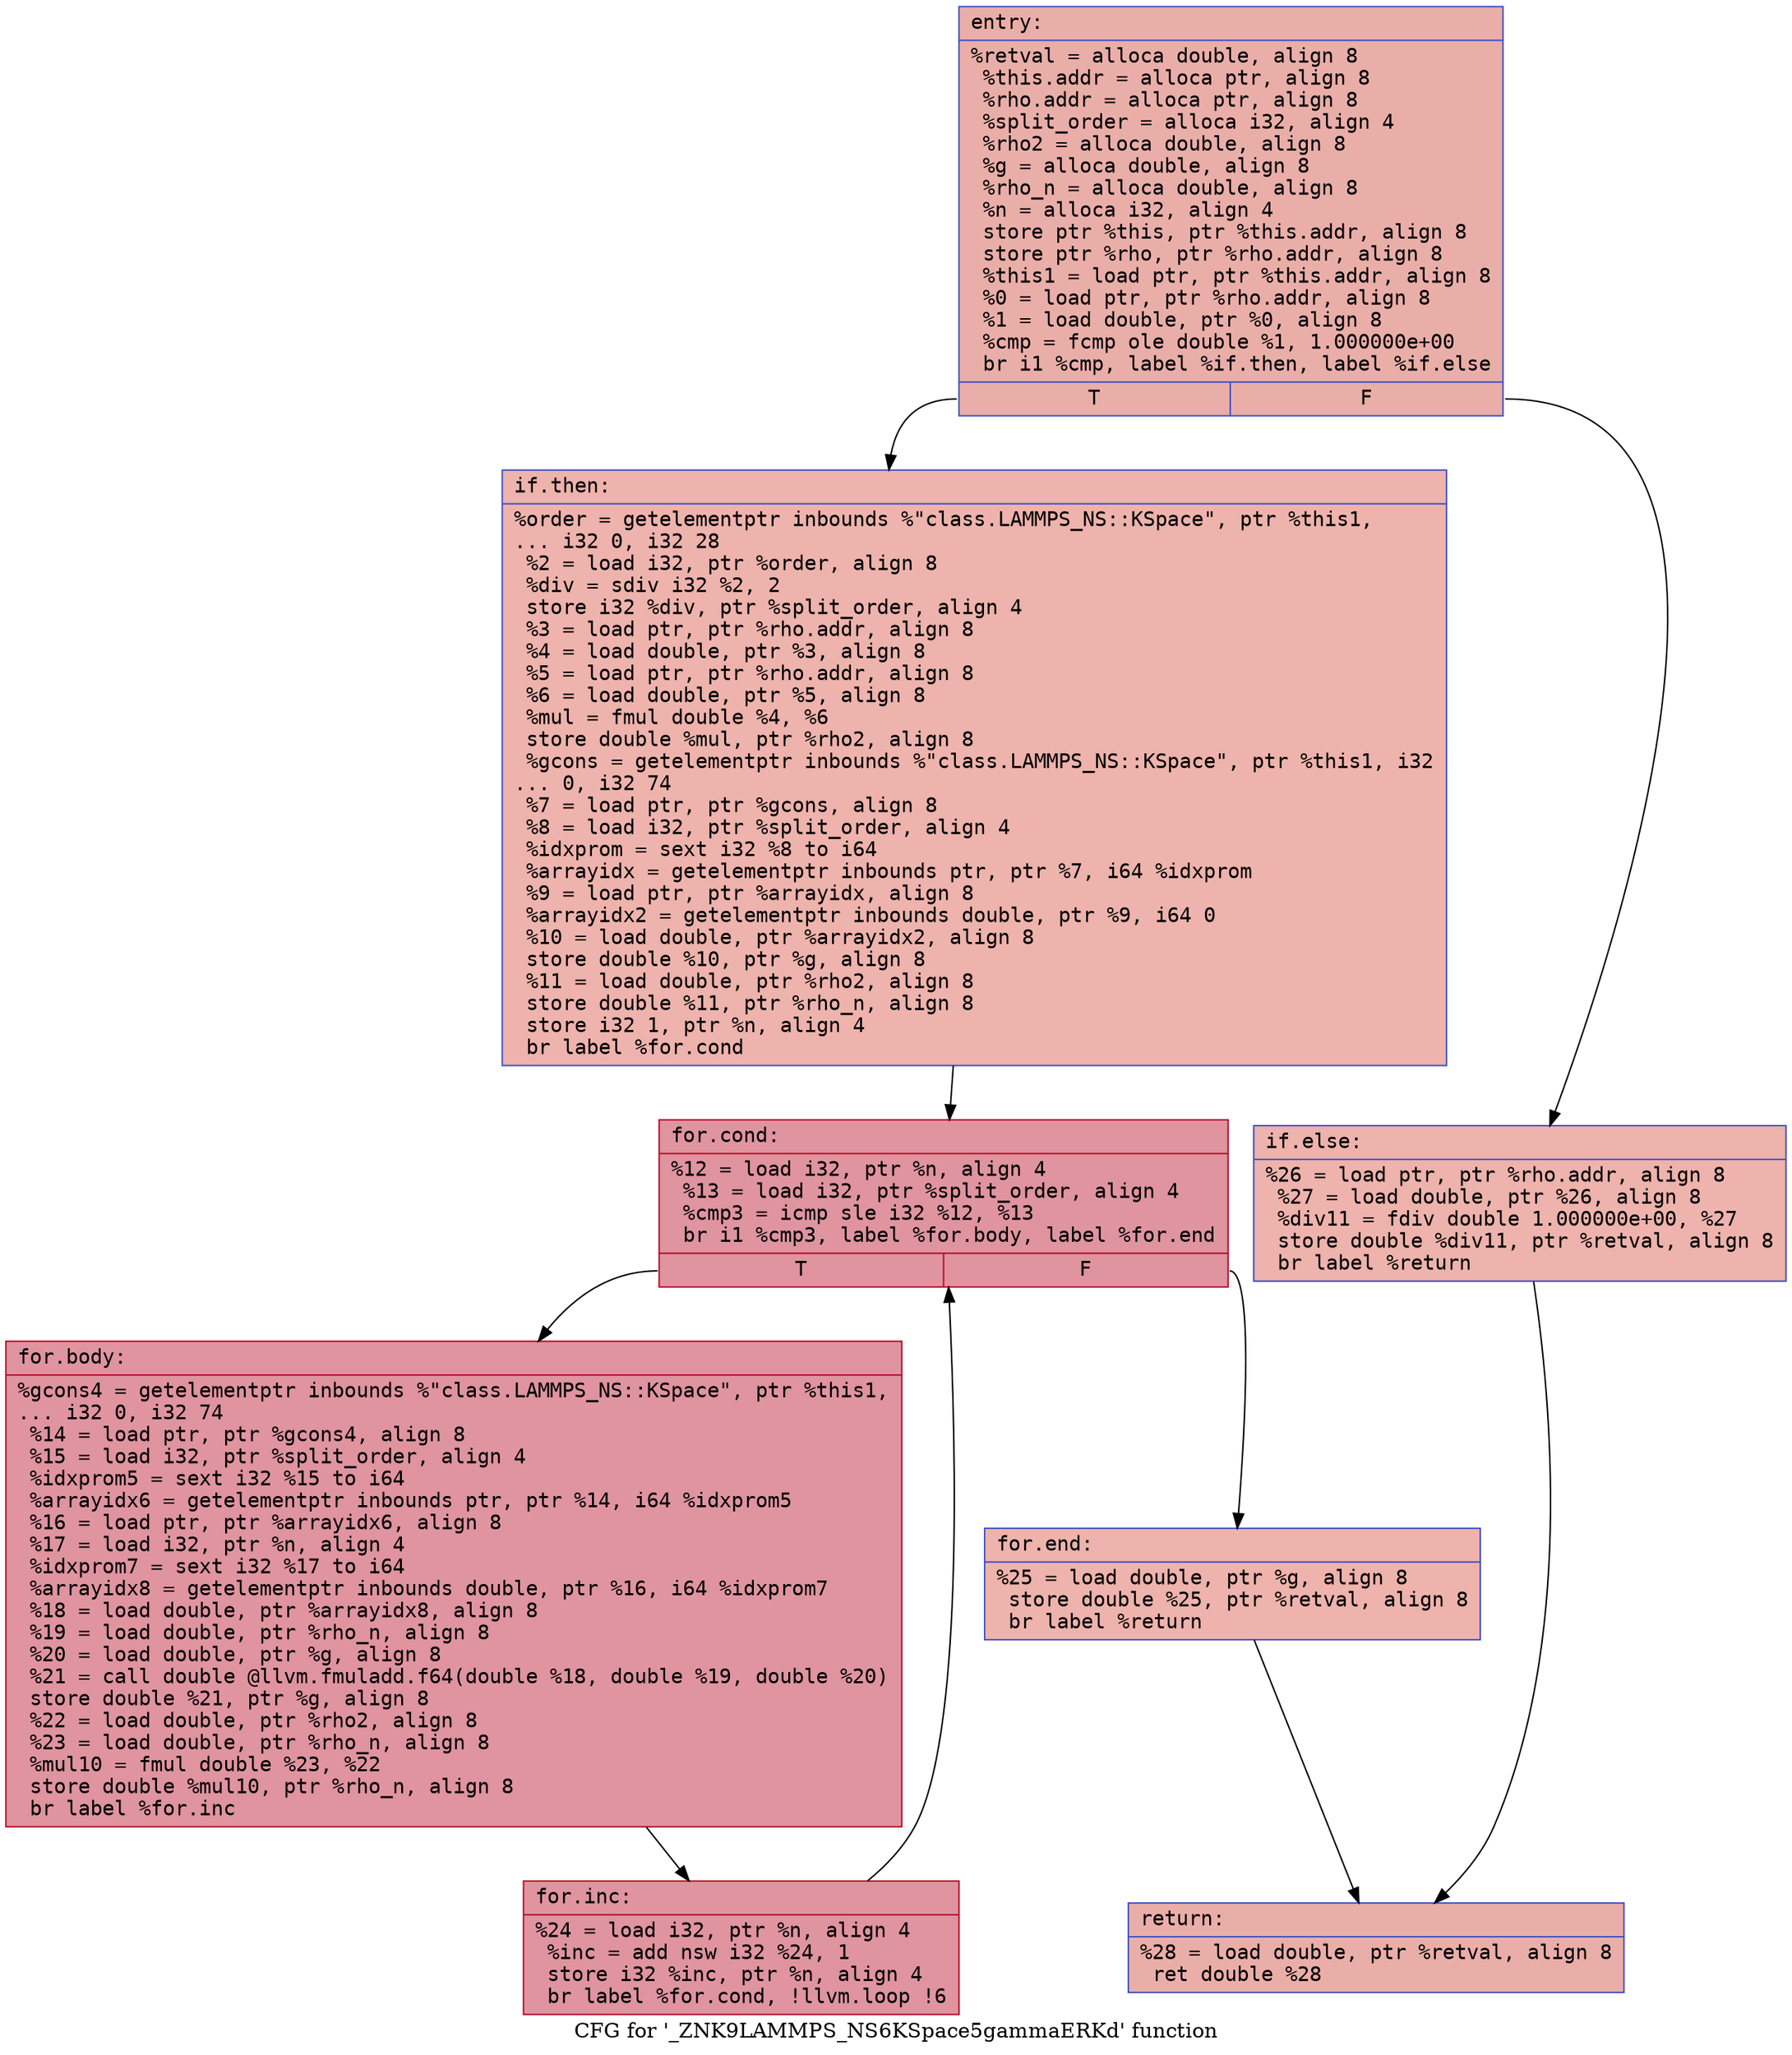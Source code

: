 digraph "CFG for '_ZNK9LAMMPS_NS6KSpace5gammaERKd' function" {
	label="CFG for '_ZNK9LAMMPS_NS6KSpace5gammaERKd' function";

	Node0x55f573263520 [shape=record,color="#3d50c3ff", style=filled, fillcolor="#d0473d70" fontname="Courier",label="{entry:\l|  %retval = alloca double, align 8\l  %this.addr = alloca ptr, align 8\l  %rho.addr = alloca ptr, align 8\l  %split_order = alloca i32, align 4\l  %rho2 = alloca double, align 8\l  %g = alloca double, align 8\l  %rho_n = alloca double, align 8\l  %n = alloca i32, align 4\l  store ptr %this, ptr %this.addr, align 8\l  store ptr %rho, ptr %rho.addr, align 8\l  %this1 = load ptr, ptr %this.addr, align 8\l  %0 = load ptr, ptr %rho.addr, align 8\l  %1 = load double, ptr %0, align 8\l  %cmp = fcmp ole double %1, 1.000000e+00\l  br i1 %cmp, label %if.then, label %if.else\l|{<s0>T|<s1>F}}"];
	Node0x55f573263520:s0 -> Node0x55f573263e50[tooltip="entry -> if.then\nProbability 50.00%" ];
	Node0x55f573263520:s1 -> Node0x55f573263ec0[tooltip="entry -> if.else\nProbability 50.00%" ];
	Node0x55f573263e50 [shape=record,color="#3d50c3ff", style=filled, fillcolor="#d6524470" fontname="Courier",label="{if.then:\l|  %order = getelementptr inbounds %\"class.LAMMPS_NS::KSpace\", ptr %this1,\l... i32 0, i32 28\l  %2 = load i32, ptr %order, align 8\l  %div = sdiv i32 %2, 2\l  store i32 %div, ptr %split_order, align 4\l  %3 = load ptr, ptr %rho.addr, align 8\l  %4 = load double, ptr %3, align 8\l  %5 = load ptr, ptr %rho.addr, align 8\l  %6 = load double, ptr %5, align 8\l  %mul = fmul double %4, %6\l  store double %mul, ptr %rho2, align 8\l  %gcons = getelementptr inbounds %\"class.LAMMPS_NS::KSpace\", ptr %this1, i32\l... 0, i32 74\l  %7 = load ptr, ptr %gcons, align 8\l  %8 = load i32, ptr %split_order, align 4\l  %idxprom = sext i32 %8 to i64\l  %arrayidx = getelementptr inbounds ptr, ptr %7, i64 %idxprom\l  %9 = load ptr, ptr %arrayidx, align 8\l  %arrayidx2 = getelementptr inbounds double, ptr %9, i64 0\l  %10 = load double, ptr %arrayidx2, align 8\l  store double %10, ptr %g, align 8\l  %11 = load double, ptr %rho2, align 8\l  store double %11, ptr %rho_n, align 8\l  store i32 1, ptr %n, align 4\l  br label %for.cond\l}"];
	Node0x55f573263e50 -> Node0x55f573264d50[tooltip="if.then -> for.cond\nProbability 100.00%" ];
	Node0x55f573264d50 [shape=record,color="#b70d28ff", style=filled, fillcolor="#b70d2870" fontname="Courier",label="{for.cond:\l|  %12 = load i32, ptr %n, align 4\l  %13 = load i32, ptr %split_order, align 4\l  %cmp3 = icmp sle i32 %12, %13\l  br i1 %cmp3, label %for.body, label %for.end\l|{<s0>T|<s1>F}}"];
	Node0x55f573264d50:s0 -> Node0x55f573264ff0[tooltip="for.cond -> for.body\nProbability 96.88%" ];
	Node0x55f573264d50:s1 -> Node0x55f573263cb0[tooltip="for.cond -> for.end\nProbability 3.12%" ];
	Node0x55f573264ff0 [shape=record,color="#b70d28ff", style=filled, fillcolor="#b70d2870" fontname="Courier",label="{for.body:\l|  %gcons4 = getelementptr inbounds %\"class.LAMMPS_NS::KSpace\", ptr %this1,\l... i32 0, i32 74\l  %14 = load ptr, ptr %gcons4, align 8\l  %15 = load i32, ptr %split_order, align 4\l  %idxprom5 = sext i32 %15 to i64\l  %arrayidx6 = getelementptr inbounds ptr, ptr %14, i64 %idxprom5\l  %16 = load ptr, ptr %arrayidx6, align 8\l  %17 = load i32, ptr %n, align 4\l  %idxprom7 = sext i32 %17 to i64\l  %arrayidx8 = getelementptr inbounds double, ptr %16, i64 %idxprom7\l  %18 = load double, ptr %arrayidx8, align 8\l  %19 = load double, ptr %rho_n, align 8\l  %20 = load double, ptr %g, align 8\l  %21 = call double @llvm.fmuladd.f64(double %18, double %19, double %20)\l  store double %21, ptr %g, align 8\l  %22 = load double, ptr %rho2, align 8\l  %23 = load double, ptr %rho_n, align 8\l  %mul10 = fmul double %23, %22\l  store double %mul10, ptr %rho_n, align 8\l  br label %for.inc\l}"];
	Node0x55f573264ff0 -> Node0x55f573265e10[tooltip="for.body -> for.inc\nProbability 100.00%" ];
	Node0x55f573265e10 [shape=record,color="#b70d28ff", style=filled, fillcolor="#b70d2870" fontname="Courier",label="{for.inc:\l|  %24 = load i32, ptr %n, align 4\l  %inc = add nsw i32 %24, 1\l  store i32 %inc, ptr %n, align 4\l  br label %for.cond, !llvm.loop !6\l}"];
	Node0x55f573265e10 -> Node0x55f573264d50[tooltip="for.inc -> for.cond\nProbability 100.00%" ];
	Node0x55f573263cb0 [shape=record,color="#3d50c3ff", style=filled, fillcolor="#d6524470" fontname="Courier",label="{for.end:\l|  %25 = load double, ptr %g, align 8\l  store double %25, ptr %retval, align 8\l  br label %return\l}"];
	Node0x55f573263cb0 -> Node0x55f573266300[tooltip="for.end -> return\nProbability 100.00%" ];
	Node0x55f573263ec0 [shape=record,color="#3d50c3ff", style=filled, fillcolor="#d6524470" fontname="Courier",label="{if.else:\l|  %26 = load ptr, ptr %rho.addr, align 8\l  %27 = load double, ptr %26, align 8\l  %div11 = fdiv double 1.000000e+00, %27\l  store double %div11, ptr %retval, align 8\l  br label %return\l}"];
	Node0x55f573263ec0 -> Node0x55f573266300[tooltip="if.else -> return\nProbability 100.00%" ];
	Node0x55f573266300 [shape=record,color="#3d50c3ff", style=filled, fillcolor="#d0473d70" fontname="Courier",label="{return:\l|  %28 = load double, ptr %retval, align 8\l  ret double %28\l}"];
}
